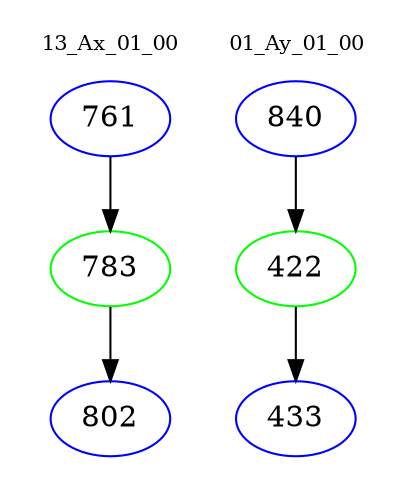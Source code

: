 digraph{
subgraph cluster_0 {
color = white
label = "13_Ax_01_00";
fontsize=10;
T0_761 [label="761", color="blue"]
T0_761 -> T0_783 [color="black"]
T0_783 [label="783", color="green"]
T0_783 -> T0_802 [color="black"]
T0_802 [label="802", color="blue"]
}
subgraph cluster_1 {
color = white
label = "01_Ay_01_00";
fontsize=10;
T1_840 [label="840", color="blue"]
T1_840 -> T1_422 [color="black"]
T1_422 [label="422", color="green"]
T1_422 -> T1_433 [color="black"]
T1_433 [label="433", color="blue"]
}
}
